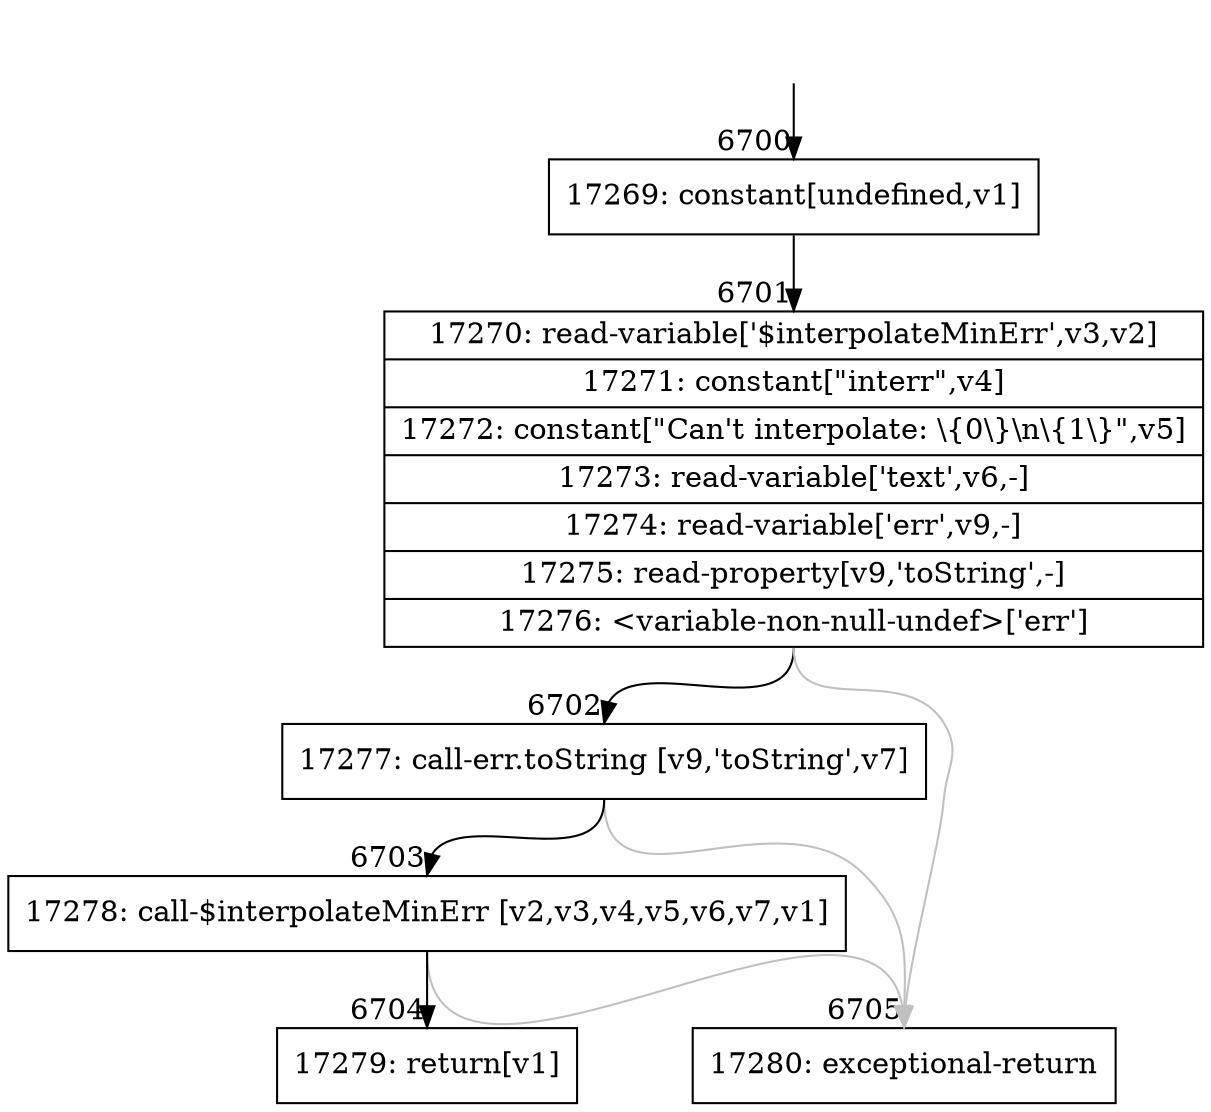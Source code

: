 digraph {
rankdir="TD"
BB_entry501[shape=none,label=""];
BB_entry501 -> BB6700 [tailport=s, headport=n, headlabel="    6700"]
BB6700 [shape=record label="{17269: constant[undefined,v1]}" ] 
BB6700 -> BB6701 [tailport=s, headport=n, headlabel="      6701"]
BB6701 [shape=record label="{17270: read-variable['$interpolateMinErr',v3,v2]|17271: constant[\"interr\",v4]|17272: constant[\"Can't interpolate: \\\{0\\\}\\n\\\{1\\\}\",v5]|17273: read-variable['text',v6,-]|17274: read-variable['err',v9,-]|17275: read-property[v9,'toString',-]|17276: \<variable-non-null-undef\>['err']}" ] 
BB6701 -> BB6702 [tailport=s, headport=n, headlabel="      6702"]
BB6701 -> BB6705 [tailport=s, headport=n, color=gray, headlabel="      6705"]
BB6702 [shape=record label="{17277: call-err.toString [v9,'toString',v7]}" ] 
BB6702 -> BB6703 [tailport=s, headport=n, headlabel="      6703"]
BB6702 -> BB6705 [tailport=s, headport=n, color=gray]
BB6703 [shape=record label="{17278: call-$interpolateMinErr [v2,v3,v4,v5,v6,v7,v1]}" ] 
BB6703 -> BB6704 [tailport=s, headport=n, headlabel="      6704"]
BB6703 -> BB6705 [tailport=s, headport=n, color=gray]
BB6704 [shape=record label="{17279: return[v1]}" ] 
BB6705 [shape=record label="{17280: exceptional-return}" ] 
//#$~ 10589
}
